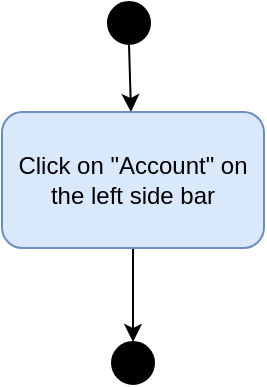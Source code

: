 <mxfile version="14.4.8" type="github">
  <diagram id="FQLhGL4K-1kZAYpYeA9F" name="Page-1">
    <mxGraphModel dx="-454" dy="677" grid="1" gridSize="10" guides="1" tooltips="1" connect="1" arrows="1" fold="1" page="1" pageScale="1" pageWidth="827" pageHeight="1169" math="0" shadow="0">
      <root>
        <mxCell id="0" />
        <mxCell id="1" parent="0" />
        <mxCell id="kmT3IPAByy9PISykrYS--2" value="" style="ellipse;whiteSpace=wrap;html=1;aspect=fixed;fillColor=#000000;" vertex="1" parent="1">
          <mxGeometry x="1356" y="80" width="21" height="21" as="geometry" />
        </mxCell>
        <mxCell id="kmT3IPAByy9PISykrYS--3" value="" style="endArrow=classic;html=1;exitX=0.5;exitY=1;exitDx=0;exitDy=0;" edge="1" parent="1" source="kmT3IPAByy9PISykrYS--2" target="kmT3IPAByy9PISykrYS--5">
          <mxGeometry width="50" height="50" relative="1" as="geometry">
            <mxPoint x="1079" y="286" as="sourcePoint" />
            <mxPoint x="1367" y="187" as="targetPoint" />
          </mxGeometry>
        </mxCell>
        <mxCell id="kmT3IPAByy9PISykrYS--4" style="edgeStyle=orthogonalEdgeStyle;rounded=0;orthogonalLoop=1;jettySize=auto;html=1;entryX=0.5;entryY=0;entryDx=0;entryDy=0;" edge="1" parent="1" source="kmT3IPAByy9PISykrYS--5" target="kmT3IPAByy9PISykrYS--6">
          <mxGeometry relative="1" as="geometry" />
        </mxCell>
        <mxCell id="kmT3IPAByy9PISykrYS--5" value="Click on &quot;Account&quot; on the left side bar" style="rounded=1;whiteSpace=wrap;html=1;fillColor=#dae8fc;strokeColor=#6c8ebf;" vertex="1" parent="1">
          <mxGeometry x="1303" y="135" width="131" height="68" as="geometry" />
        </mxCell>
        <mxCell id="kmT3IPAByy9PISykrYS--6" value="" style="ellipse;whiteSpace=wrap;html=1;aspect=fixed;fillColor=#000000;" vertex="1" parent="1">
          <mxGeometry x="1358" y="250" width="21" height="21" as="geometry" />
        </mxCell>
      </root>
    </mxGraphModel>
  </diagram>
</mxfile>
